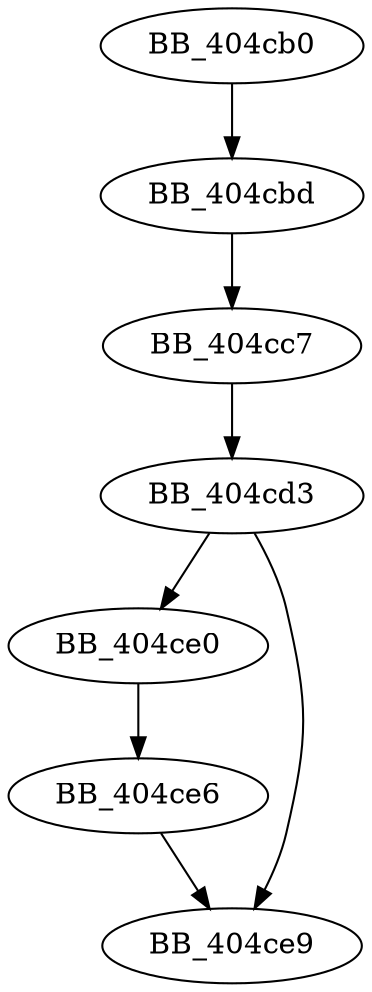 DiGraph sub_404CB0{
BB_404cb0->BB_404cbd
BB_404cbd->BB_404cc7
BB_404cc7->BB_404cd3
BB_404cd3->BB_404ce0
BB_404cd3->BB_404ce9
BB_404ce0->BB_404ce6
BB_404ce6->BB_404ce9
}
